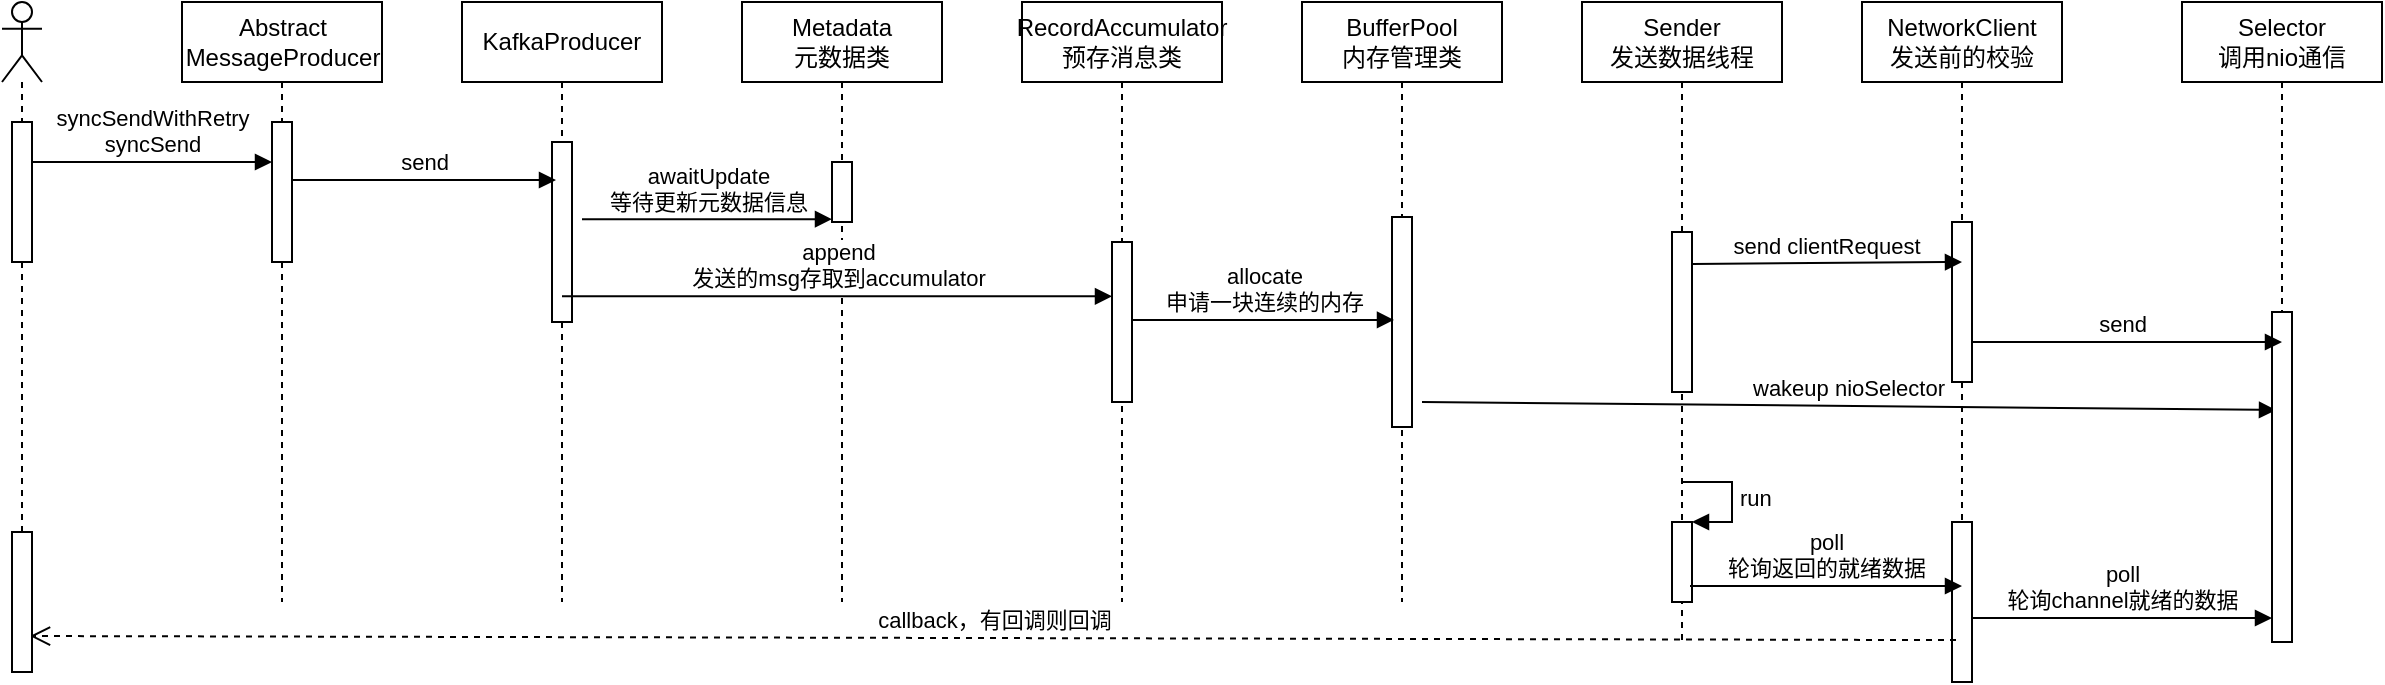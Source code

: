 <mxfile version="11.1.1" type="github"><diagram id="hLku4_2pbAyY7zUj1JWS" name="Page-1"><mxGraphModel dx="1422" dy="884" grid="1" gridSize="10" guides="1" tooltips="1" connect="1" arrows="1" fold="1" page="1" pageScale="1" pageWidth="827" pageHeight="1169" math="0" shadow="0"><root><mxCell id="0"/><mxCell id="1" parent="0"/><mxCell id="jNEHDybDtIT8cp2NqFF5-13" value="Abstract&lt;br&gt;MessageProducer" style="html=1;points=[];perimeter=orthogonalPerimeter;shape=umlLifeline;participant=label;fontFamily=Helvetica;fontSize=12;fontColor=#000000;align=center;strokeColor=#000000;fillColor=#ffffff;recursiveResize=0;container=1;collapsible=0;" vertex="1" parent="1"><mxGeometry x="140" y="120" width="100" height="300" as="geometry"/></mxCell><mxCell id="jNEHDybDtIT8cp2NqFF5-24" value="" style="html=1;points=[];perimeter=orthogonalPerimeter;" vertex="1" parent="jNEHDybDtIT8cp2NqFF5-13"><mxGeometry x="45" y="60" width="10" height="70" as="geometry"/></mxCell><mxCell id="jNEHDybDtIT8cp2NqFF5-14" value="KafkaProducer" style="shape=umlLifeline;perimeter=lifelinePerimeter;whiteSpace=wrap;html=1;container=1;collapsible=0;recursiveResize=0;outlineConnect=0;" vertex="1" parent="1"><mxGeometry x="280" y="120" width="100" height="300" as="geometry"/></mxCell><mxCell id="jNEHDybDtIT8cp2NqFF5-30" value="" style="html=1;points=[];perimeter=orthogonalPerimeter;" vertex="1" parent="jNEHDybDtIT8cp2NqFF5-14"><mxGeometry x="45" y="70" width="10" height="90" as="geometry"/></mxCell><mxCell id="jNEHDybDtIT8cp2NqFF5-17" value="" style="shape=umlLifeline;participant=umlActor;perimeter=lifelinePerimeter;whiteSpace=wrap;html=1;container=1;collapsible=0;recursiveResize=0;verticalAlign=top;spacingTop=36;labelBackgroundColor=#ffffff;outlineConnect=0;" vertex="1" parent="1"><mxGeometry x="50" y="120" width="20" height="300" as="geometry"/></mxCell><mxCell id="jNEHDybDtIT8cp2NqFF5-23" value="" style="html=1;points=[];perimeter=orthogonalPerimeter;" vertex="1" parent="jNEHDybDtIT8cp2NqFF5-17"><mxGeometry x="5" y="60" width="10" height="70" as="geometry"/></mxCell><mxCell id="jNEHDybDtIT8cp2NqFF5-18" value="Metadata&lt;br&gt;元数据类" style="shape=umlLifeline;perimeter=lifelinePerimeter;whiteSpace=wrap;html=1;container=1;collapsible=0;recursiveResize=0;outlineConnect=0;" vertex="1" parent="1"><mxGeometry x="420" y="120" width="100" height="300" as="geometry"/></mxCell><mxCell id="jNEHDybDtIT8cp2NqFF5-31" value="" style="html=1;points=[];perimeter=orthogonalPerimeter;" vertex="1" parent="jNEHDybDtIT8cp2NqFF5-18"><mxGeometry x="45" y="80" width="10" height="30" as="geometry"/></mxCell><mxCell id="jNEHDybDtIT8cp2NqFF5-19" value="RecordAccumulator&lt;br&gt;预存消息类" style="shape=umlLifeline;perimeter=lifelinePerimeter;whiteSpace=wrap;html=1;container=1;collapsible=0;recursiveResize=0;outlineConnect=0;" vertex="1" parent="1"><mxGeometry x="560" y="120" width="100" height="300" as="geometry"/></mxCell><mxCell id="jNEHDybDtIT8cp2NqFF5-45" value="" style="html=1;points=[];perimeter=orthogonalPerimeter;" vertex="1" parent="jNEHDybDtIT8cp2NqFF5-19"><mxGeometry x="45" y="120" width="10" height="80" as="geometry"/></mxCell><mxCell id="jNEHDybDtIT8cp2NqFF5-20" value="BufferPool&lt;br&gt;内存管理类" style="shape=umlLifeline;perimeter=lifelinePerimeter;whiteSpace=wrap;html=1;container=1;collapsible=0;recursiveResize=0;outlineConnect=0;" vertex="1" parent="1"><mxGeometry x="700" y="120" width="100" height="300" as="geometry"/></mxCell><mxCell id="jNEHDybDtIT8cp2NqFF5-46" value="" style="html=1;points=[];perimeter=orthogonalPerimeter;" vertex="1" parent="jNEHDybDtIT8cp2NqFF5-20"><mxGeometry x="45" y="107.5" width="10" height="105" as="geometry"/></mxCell><mxCell id="jNEHDybDtIT8cp2NqFF5-21" value="Sender&lt;br&gt;发送数据线程" style="shape=umlLifeline;perimeter=lifelinePerimeter;whiteSpace=wrap;html=1;container=1;collapsible=0;recursiveResize=0;outlineConnect=0;" vertex="1" parent="1"><mxGeometry x="840" y="120" width="100" height="320" as="geometry"/></mxCell><mxCell id="jNEHDybDtIT8cp2NqFF5-51" value="wakeup nioSelector" style="html=1;verticalAlign=bottom;endArrow=block;entryX=0.2;entryY=0.297;entryDx=0;entryDy=0;entryPerimeter=0;" edge="1" parent="jNEHDybDtIT8cp2NqFF5-21" target="jNEHDybDtIT8cp2NqFF5-50"><mxGeometry width="80" relative="1" as="geometry"><mxPoint x="-80" y="200" as="sourcePoint"/><mxPoint x="140" y="260" as="targetPoint"/></mxGeometry></mxCell><mxCell id="jNEHDybDtIT8cp2NqFF5-52" value="" style="html=1;points=[];perimeter=orthogonalPerimeter;" vertex="1" parent="jNEHDybDtIT8cp2NqFF5-21"><mxGeometry x="45" y="115" width="10" height="80" as="geometry"/></mxCell><mxCell id="jNEHDybDtIT8cp2NqFF5-62" value="" style="html=1;points=[];perimeter=orthogonalPerimeter;" vertex="1" parent="jNEHDybDtIT8cp2NqFF5-21"><mxGeometry x="45" y="260" width="10" height="40" as="geometry"/></mxCell><mxCell id="jNEHDybDtIT8cp2NqFF5-63" value="run" style="edgeStyle=orthogonalEdgeStyle;html=1;align=left;spacingLeft=2;endArrow=block;rounded=0;entryX=1;entryY=0;" edge="1" target="jNEHDybDtIT8cp2NqFF5-62" parent="jNEHDybDtIT8cp2NqFF5-21"><mxGeometry relative="1" as="geometry"><mxPoint x="50" y="240" as="sourcePoint"/><Array as="points"><mxPoint x="75" y="240"/></Array></mxGeometry></mxCell><mxCell id="jNEHDybDtIT8cp2NqFF5-28" value="syncSendWithRetry&lt;br&gt;syncSend" style="html=1;verticalAlign=bottom;endArrow=block;" edge="1" parent="1" source="jNEHDybDtIT8cp2NqFF5-23" target="jNEHDybDtIT8cp2NqFF5-24"><mxGeometry width="80" relative="1" as="geometry"><mxPoint x="85" y="200" as="sourcePoint"/><mxPoint x="165" y="200" as="targetPoint"/><Array as="points"><mxPoint x="140" y="200"/></Array></mxGeometry></mxCell><mxCell id="jNEHDybDtIT8cp2NqFF5-42" value="send" style="html=1;verticalAlign=bottom;endArrow=block;exitX=1;exitY=0.414;exitDx=0;exitDy=0;exitPerimeter=0;" edge="1" parent="1" source="jNEHDybDtIT8cp2NqFF5-24"><mxGeometry width="80" relative="1" as="geometry"><mxPoint x="230" y="210" as="sourcePoint"/><mxPoint x="327" y="209" as="targetPoint"/></mxGeometry></mxCell><mxCell id="jNEHDybDtIT8cp2NqFF5-43" value="awaitUpdate&lt;br&gt;等待更新元数据信息" style="html=1;verticalAlign=bottom;endArrow=block;exitX=1.5;exitY=0.429;exitDx=0;exitDy=0;exitPerimeter=0;" edge="1" parent="1" source="jNEHDybDtIT8cp2NqFF5-30" target="jNEHDybDtIT8cp2NqFF5-31"><mxGeometry width="80" relative="1" as="geometry"><mxPoint x="360" y="220" as="sourcePoint"/><mxPoint x="440" y="220" as="targetPoint"/></mxGeometry></mxCell><mxCell id="jNEHDybDtIT8cp2NqFF5-44" value="append&lt;br&gt;发送的msg存取到accumulator" style="html=1;verticalAlign=bottom;endArrow=block;exitX=0.5;exitY=0.857;exitDx=0;exitDy=0;exitPerimeter=0;" edge="1" parent="1" source="jNEHDybDtIT8cp2NqFF5-30" target="jNEHDybDtIT8cp2NqFF5-45"><mxGeometry width="80" relative="1" as="geometry"><mxPoint x="390" y="260" as="sourcePoint"/><mxPoint x="610" y="250" as="targetPoint"/></mxGeometry></mxCell><mxCell id="jNEHDybDtIT8cp2NqFF5-47" value="allocate&lt;br&gt;申请一块连续的内存" style="html=1;verticalAlign=bottom;endArrow=block;entryX=0.1;entryY=0.49;entryDx=0;entryDy=0;entryPerimeter=0;" edge="1" parent="1" source="jNEHDybDtIT8cp2NqFF5-45" target="jNEHDybDtIT8cp2NqFF5-46"><mxGeometry width="80" relative="1" as="geometry"><mxPoint x="660" y="280" as="sourcePoint"/><mxPoint x="740" y="280" as="targetPoint"/></mxGeometry></mxCell><mxCell id="jNEHDybDtIT8cp2NqFF5-48" value="NetworkClient&lt;br&gt;发送前的校验" style="shape=umlLifeline;perimeter=lifelinePerimeter;whiteSpace=wrap;html=1;container=1;collapsible=0;recursiveResize=0;outlineConnect=0;" vertex="1" parent="1"><mxGeometry x="980" y="120" width="100" height="340" as="geometry"/></mxCell><mxCell id="jNEHDybDtIT8cp2NqFF5-55" value="" style="html=1;points=[];perimeter=orthogonalPerimeter;" vertex="1" parent="jNEHDybDtIT8cp2NqFF5-48"><mxGeometry x="45" y="110" width="10" height="80" as="geometry"/></mxCell><mxCell id="jNEHDybDtIT8cp2NqFF5-64" value="" style="html=1;points=[];perimeter=orthogonalPerimeter;" vertex="1" parent="jNEHDybDtIT8cp2NqFF5-48"><mxGeometry x="45" y="260" width="10" height="80" as="geometry"/></mxCell><mxCell id="jNEHDybDtIT8cp2NqFF5-49" value="Selector&lt;br&gt;调用nio通信" style="shape=umlLifeline;perimeter=lifelinePerimeter;whiteSpace=wrap;html=1;container=1;collapsible=0;recursiveResize=0;outlineConnect=0;" vertex="1" parent="1"><mxGeometry x="1140" y="120" width="100" height="320" as="geometry"/></mxCell><mxCell id="jNEHDybDtIT8cp2NqFF5-50" value="" style="html=1;points=[];perimeter=orthogonalPerimeter;" vertex="1" parent="jNEHDybDtIT8cp2NqFF5-49"><mxGeometry x="45" y="155" width="10" height="165" as="geometry"/></mxCell><mxCell id="jNEHDybDtIT8cp2NqFF5-57" value="send clientRequest" style="html=1;verticalAlign=bottom;endArrow=block;entryX=0.5;entryY=0.25;entryDx=0;entryDy=0;entryPerimeter=0;exitX=1;exitY=0.2;exitDx=0;exitDy=0;exitPerimeter=0;" edge="1" parent="1" source="jNEHDybDtIT8cp2NqFF5-52" target="jNEHDybDtIT8cp2NqFF5-55"><mxGeometry width="80" relative="1" as="geometry"><mxPoint x="920" y="250" as="sourcePoint"/><mxPoint x="970" y="250" as="targetPoint"/></mxGeometry></mxCell><mxCell id="jNEHDybDtIT8cp2NqFF5-58" value="send" style="html=1;verticalAlign=bottom;endArrow=block;" edge="1" parent="1" source="jNEHDybDtIT8cp2NqFF5-55"><mxGeometry x="-0.032" width="80" relative="1" as="geometry"><mxPoint x="1110" y="290" as="sourcePoint"/><mxPoint x="1190" y="290" as="targetPoint"/><mxPoint as="offset"/></mxGeometry></mxCell><mxCell id="jNEHDybDtIT8cp2NqFF5-65" value="poll&lt;br&gt;轮询返回的就绪数据" style="html=1;verticalAlign=bottom;endArrow=block;exitX=0.9;exitY=0.5;exitDx=0;exitDy=0;exitPerimeter=0;" edge="1" parent="1"><mxGeometry width="80" relative="1" as="geometry"><mxPoint x="894" y="412" as="sourcePoint"/><mxPoint x="1030" y="412" as="targetPoint"/></mxGeometry></mxCell><mxCell id="jNEHDybDtIT8cp2NqFF5-68" value="poll&lt;br&gt;轮询channel就绪的数据" style="html=1;verticalAlign=bottom;endArrow=block;exitX=1;exitY=0.6;exitDx=0;exitDy=0;exitPerimeter=0;" edge="1" parent="1" source="jNEHDybDtIT8cp2NqFF5-64" target="jNEHDybDtIT8cp2NqFF5-50"><mxGeometry width="80" relative="1" as="geometry"><mxPoint x="1060" y="430" as="sourcePoint"/><mxPoint x="1140" y="430" as="targetPoint"/></mxGeometry></mxCell><mxCell id="jNEHDybDtIT8cp2NqFF5-69" value="callback，有回调则回调" style="html=1;verticalAlign=bottom;endArrow=open;dashed=1;endSize=8;exitX=0.2;exitY=0.738;exitDx=0;exitDy=0;exitPerimeter=0;entryX=0.9;entryY=0.743;entryDx=0;entryDy=0;entryPerimeter=0;" edge="1" parent="1" source="jNEHDybDtIT8cp2NqFF5-64" target="jNEHDybDtIT8cp2NqFF5-70"><mxGeometry relative="1" as="geometry"><mxPoint x="1020" y="440" as="sourcePoint"/><mxPoint x="60" y="430" as="targetPoint"/></mxGeometry></mxCell><mxCell id="jNEHDybDtIT8cp2NqFF5-70" value="" style="html=1;points=[];perimeter=orthogonalPerimeter;" vertex="1" parent="1"><mxGeometry x="55" y="385" width="10" height="70" as="geometry"/></mxCell></root></mxGraphModel></diagram></mxfile>
